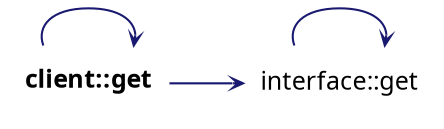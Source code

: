 digraph "client::get"
{
 // INTERACTIVE_SVG=YES
 // LATEX_PDF_SIZE
  graph [];
  edge [fontname=Ubuntu labelfontsize=10 arrowhead=open arrowtail=open arrowsize=0.5];
  node [fontname=Ubuntu fontsize=12 shape=plaintext];
  rankdir="LR";
  Node1 [label=<<b>client::get</b>> tooltip=" " ];
  Node1 -> Node1 [color="midnightblue"style="solid"];
  Node1 -> Node2 [color="midnightblue"style="solid"];
  Node2 [label="interface::get" URL="$structinterface.html#a9ea22b8c28238dc243468c551e0fe24f" tooltip=" " ];
  Node2 -> Node2 [color="midnightblue"style="solid"];
}
